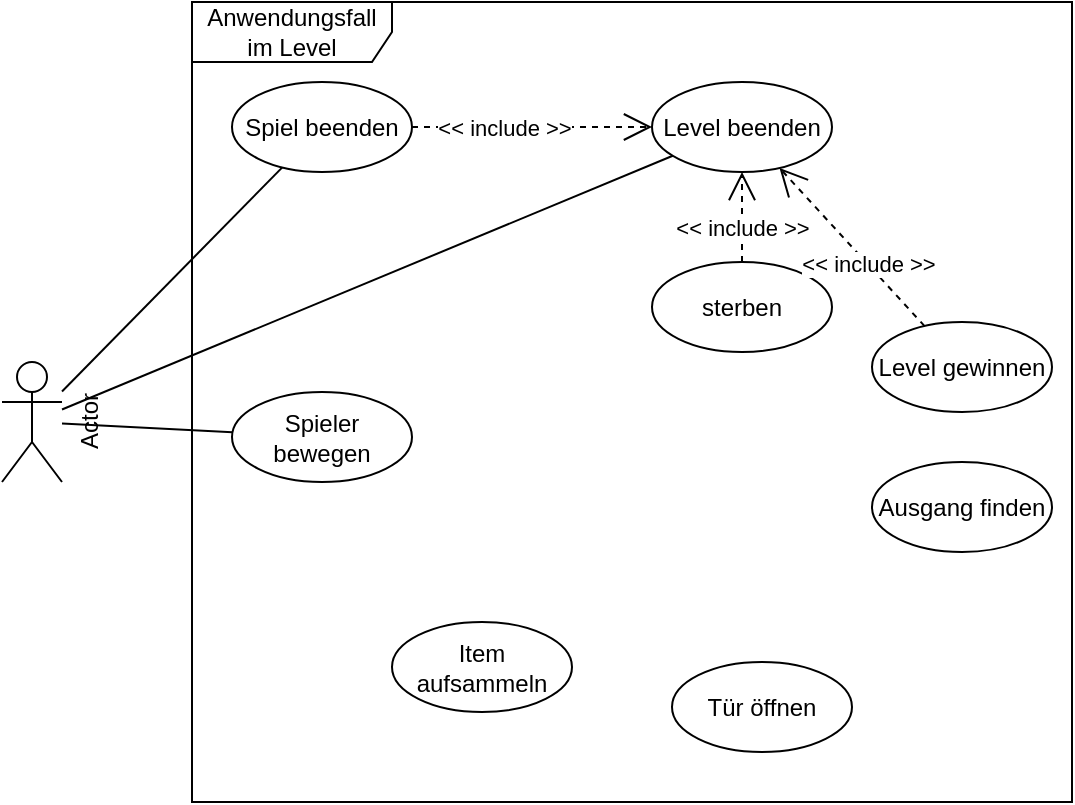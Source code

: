 <mxfile version="18.1.2" type="github">
  <diagram id="c4WK5NmcVzo4xofmI_4g" name="Page-1">
    <mxGraphModel dx="644" dy="453" grid="1" gridSize="10" guides="1" tooltips="1" connect="1" arrows="1" fold="1" page="1" pageScale="1" pageWidth="827" pageHeight="1169" math="0" shadow="0">
      <root>
        <mxCell id="0" />
        <mxCell id="1" parent="0" />
        <mxCell id="Rp_j0rJ16RyRe-mVW-OO-1" value="Actor" style="shape=umlActor;verticalLabelPosition=bottom;verticalAlign=top;html=1;outlineConnect=0;direction=south;rotation=-90;" vertex="1" parent="1">
          <mxGeometry x="130" y="395" width="60" height="30" as="geometry" />
        </mxCell>
        <mxCell id="Rp_j0rJ16RyRe-mVW-OO-3" value="Anwendungsfall im Level" style="shape=umlFrame;whiteSpace=wrap;html=1;width=100;" vertex="1" parent="1">
          <mxGeometry x="240" y="200" width="440" height="400" as="geometry" />
        </mxCell>
        <mxCell id="Rp_j0rJ16RyRe-mVW-OO-5" value="Spiel beenden" style="ellipse;whiteSpace=wrap;html=1;" vertex="1" parent="1">
          <mxGeometry x="260" y="240" width="90" height="45" as="geometry" />
        </mxCell>
        <mxCell id="Rp_j0rJ16RyRe-mVW-OO-6" value="&amp;lt;&amp;lt; include &amp;gt;&amp;gt;" style="endArrow=open;endSize=12;dashed=1;html=1;rounded=0;" edge="1" parent="1" source="Rp_j0rJ16RyRe-mVW-OO-5" target="Rp_j0rJ16RyRe-mVW-OO-10">
          <mxGeometry x="-0.231" width="160" relative="1" as="geometry">
            <mxPoint x="340" y="330" as="sourcePoint" />
            <mxPoint x="305" y="330.0" as="targetPoint" />
            <mxPoint as="offset" />
          </mxGeometry>
        </mxCell>
        <mxCell id="Rp_j0rJ16RyRe-mVW-OO-8" value="" style="endArrow=none;html=1;rounded=0;" edge="1" parent="1" source="Rp_j0rJ16RyRe-mVW-OO-1" target="Rp_j0rJ16RyRe-mVW-OO-5">
          <mxGeometry width="50" height="50" relative="1" as="geometry">
            <mxPoint x="360" y="420" as="sourcePoint" />
            <mxPoint x="410" y="370" as="targetPoint" />
          </mxGeometry>
        </mxCell>
        <mxCell id="Rp_j0rJ16RyRe-mVW-OO-9" value="" style="endArrow=none;html=1;rounded=0;" edge="1" parent="1" source="Rp_j0rJ16RyRe-mVW-OO-1" target="Rp_j0rJ16RyRe-mVW-OO-10">
          <mxGeometry width="50" height="50" relative="1" as="geometry">
            <mxPoint x="200" y="296.826" as="sourcePoint" />
            <mxPoint x="269.685" y="366.445" as="targetPoint" />
          </mxGeometry>
        </mxCell>
        <mxCell id="Rp_j0rJ16RyRe-mVW-OO-10" value="Level beenden" style="ellipse;whiteSpace=wrap;html=1;" vertex="1" parent="1">
          <mxGeometry x="470" y="240" width="90" height="45" as="geometry" />
        </mxCell>
        <mxCell id="Rp_j0rJ16RyRe-mVW-OO-11" value="Spieler bewegen" style="ellipse;whiteSpace=wrap;html=1;" vertex="1" parent="1">
          <mxGeometry x="260" y="395" width="90" height="45" as="geometry" />
        </mxCell>
        <mxCell id="Rp_j0rJ16RyRe-mVW-OO-12" value="sterben" style="ellipse;whiteSpace=wrap;html=1;" vertex="1" parent="1">
          <mxGeometry x="470" y="330" width="90" height="45" as="geometry" />
        </mxCell>
        <mxCell id="Rp_j0rJ16RyRe-mVW-OO-13" value="Item aufsammeln" style="ellipse;whiteSpace=wrap;html=1;" vertex="1" parent="1">
          <mxGeometry x="340" y="510" width="90" height="45" as="geometry" />
        </mxCell>
        <mxCell id="Rp_j0rJ16RyRe-mVW-OO-14" value="Tür öffnen" style="ellipse;whiteSpace=wrap;html=1;" vertex="1" parent="1">
          <mxGeometry x="480" y="530" width="90" height="45" as="geometry" />
        </mxCell>
        <mxCell id="Rp_j0rJ16RyRe-mVW-OO-15" value="Ausgang finden" style="ellipse;whiteSpace=wrap;html=1;" vertex="1" parent="1">
          <mxGeometry x="580" y="430" width="90" height="45" as="geometry" />
        </mxCell>
        <mxCell id="Rp_j0rJ16RyRe-mVW-OO-16" value="Level gewinnen" style="ellipse;whiteSpace=wrap;html=1;" vertex="1" parent="1">
          <mxGeometry x="580" y="360" width="90" height="45" as="geometry" />
        </mxCell>
        <mxCell id="Rp_j0rJ16RyRe-mVW-OO-17" value="&amp;lt;&amp;lt; include &amp;gt;&amp;gt;" style="endArrow=open;endSize=12;dashed=1;html=1;rounded=0;" edge="1" parent="1" source="Rp_j0rJ16RyRe-mVW-OO-16" target="Rp_j0rJ16RyRe-mVW-OO-10">
          <mxGeometry x="-0.231" width="160" relative="1" as="geometry">
            <mxPoint x="450" y="275" as="sourcePoint" />
            <mxPoint x="450" y="310.0" as="targetPoint" />
            <mxPoint as="offset" />
          </mxGeometry>
        </mxCell>
        <mxCell id="Rp_j0rJ16RyRe-mVW-OO-18" value="&amp;lt;&amp;lt; include &amp;gt;&amp;gt;" style="endArrow=open;endSize=12;dashed=1;html=1;rounded=0;" edge="1" parent="1" source="Rp_j0rJ16RyRe-mVW-OO-12" target="Rp_j0rJ16RyRe-mVW-OO-10">
          <mxGeometry x="-0.231" width="160" relative="1" as="geometry">
            <mxPoint x="430" y="330" as="sourcePoint" />
            <mxPoint x="430" y="365.0" as="targetPoint" />
            <mxPoint as="offset" />
          </mxGeometry>
        </mxCell>
        <mxCell id="Rp_j0rJ16RyRe-mVW-OO-19" value="" style="endArrow=none;html=1;rounded=0;" edge="1" parent="1" source="Rp_j0rJ16RyRe-mVW-OO-1" target="Rp_j0rJ16RyRe-mVW-OO-11">
          <mxGeometry width="50" height="50" relative="1" as="geometry">
            <mxPoint x="360" y="420" as="sourcePoint" />
            <mxPoint x="410" y="370" as="targetPoint" />
          </mxGeometry>
        </mxCell>
      </root>
    </mxGraphModel>
  </diagram>
</mxfile>
